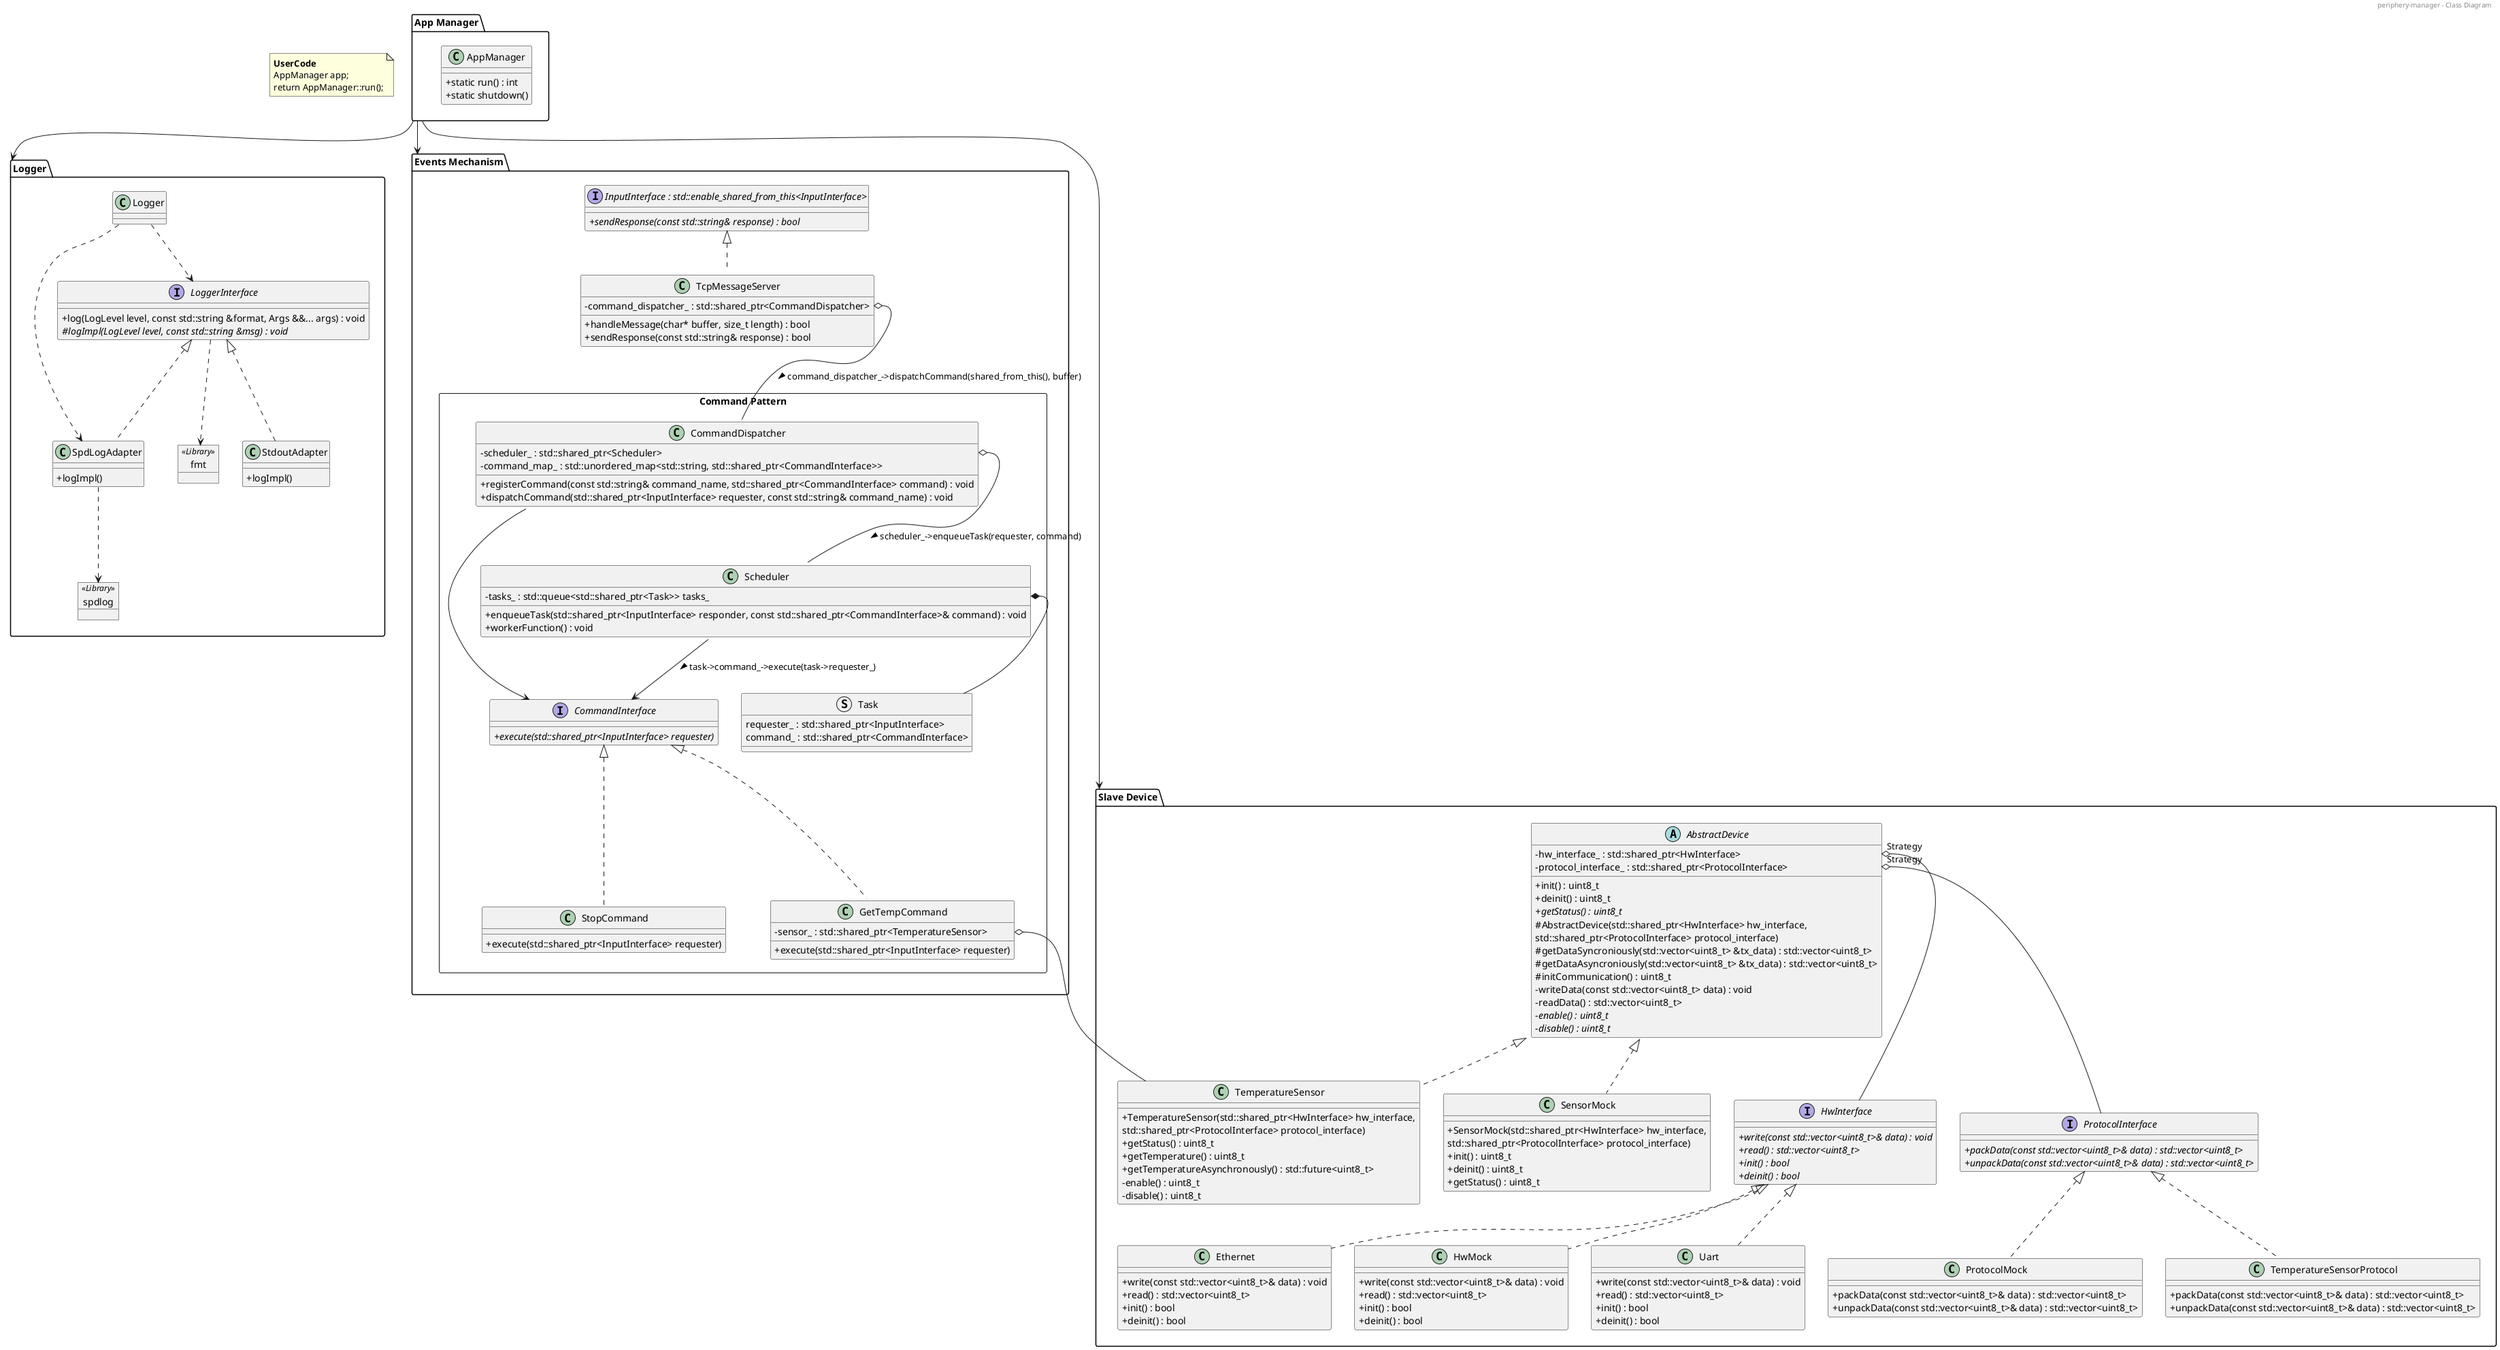 @startuml periphery-manager
'https://plantuml.com/class-diagram
skinparam classAttributeIconSize 0

header
    periphery-manager - Class Diagram
endheader

package "Logger" {
    object spdlog <<Library>> {
    }

    object fmt <<Library>> {
    }

    interface LoggerInterface {
        +log(LogLevel level, const std::string &format, Args &&... args) : void
        #{abstract}logImpl(LogLevel level, const std::string &msg) : void
    }

    class Logger {
    }

    class SpdLogAdapter implements LoggerInterface {
        +logImpl()
    }

    class StdoutAdapter implements LoggerInterface {
        +logImpl()
    }

    Logger ..> LoggerInterface
    Logger ..> SpdLogAdapter
    SpdLogAdapter ..> spdlog
    LoggerInterface ..> fmt
'    SpdLogAdapter "Adapter\nTemplate method" --|> LoggerInterface
'    StdoutAdapter "Adapter\nTemplate method" --|> LoggerInterface
}

package "Slave Device" {
    abstract AbstractDevice {
        -hw_interface_ : std::shared_ptr<HwInterface>
        -protocol_interface_ : std::shared_ptr<ProtocolInterface>
        +init() : uint8_t
        +deinit() : uint8_t
        +{abstract}getStatus() : uint8_t
        #AbstractDevice(std::shared_ptr<HwInterface> hw_interface,
            std::shared_ptr<ProtocolInterface> protocol_interface)
        #getDataSyncroniously(std::vector<uint8_t> &tx_data) : std::vector<uint8_t>
        #getDataAsyncroniously(std::vector<uint8_t> &tx_data) : std::vector<uint8_t>
        #initCommunication() : uint8_t
        -writeData(const std::vector<uint8_t> data) : void
        -readData() : std::vector<uint8_t>
        -{abstract}enable() : uint8_t
        -{abstract}disable() : uint8_t
    }

    class SensorMock implements AbstractDevice {
        +SensorMock(std::shared_ptr<HwInterface> hw_interface,
            std::shared_ptr<ProtocolInterface> protocol_interface)
        +init() : uint8_t
        +deinit() : uint8_t
        +getStatus() : uint8_t
    }

    class TemperatureSensor implements AbstractDevice {
        +TemperatureSensor(std::shared_ptr<HwInterface> hw_interface,
            std::shared_ptr<ProtocolInterface> protocol_interface)
        +getStatus() : uint8_t
        +getTemperature() : uint8_t
        +getTemperatureAsynchronously() : std::future<uint8_t>
        -enable() : uint8_t
        -disable() : uint8_t
    }

    interface HwInterface {
        +{abstract} write(const std::vector<uint8_t>& data) : void
        +{abstract} read() : std::vector<uint8_t>
        +{abstract} init() : bool
        +{abstract} deinit() : bool
    }

    class HwMock  implements HwInterface {
        +write(const std::vector<uint8_t>& data) : void
        +read() : std::vector<uint8_t>
        +init() : bool
        +deinit() : bool
    }

    class Uart implements HwInterface {
        +write(const std::vector<uint8_t>& data) : void
        +read() : std::vector<uint8_t>
        +init() : bool
        +deinit() : bool
    }

    class Ethernet implements HwInterface {
        +write(const std::vector<uint8_t>& data) : void
        +read() : std::vector<uint8_t>
        +init() : bool
        +deinit() : bool
    }

    interface ProtocolInterface {
        +{abstract}packData(const std::vector<uint8_t>& data) : std::vector<uint8_t>
        +{abstract}unpackData(const std::vector<uint8_t>& data) : std::vector<uint8_t>
    }

    class TemperatureSensorProtocol implements ProtocolInterface {
        +packData(const std::vector<uint8_t>& data) : std::vector<uint8_t>
        +unpackData(const std::vector<uint8_t>& data) : std::vector<uint8_t>
    }

    class ProtocolMock implements ProtocolInterface {
        +packData(const std::vector<uint8_t>& data) : std::vector<uint8_t>
        +unpackData(const std::vector<uint8_t>& data) : std::vector<uint8_t>
    }

    AbstractDevice::hw_interface_ "Strategy" o-- HwInterface
    AbstractDevice::protocol_interface_ "Strategy" o-- ProtocolInterface
}

package "Events Mechanism" {
    interface "InputInterface : std::enable_shared_from_this<InputInterface>" {
    +{abstract} sendResponse(const std::string& response) : bool
    }

    class TcpMessageServer implements "InputInterface : std::enable_shared_from_this<InputInterface>" {
        -command_dispatcher_ : std::shared_ptr<CommandDispatcher>
        +handleMessage(char* buffer, size_t length) : bool
        +sendResponse(const std::string& response) : bool
    }

    rectangle "Command Pattern" {
    class Scheduler {
        -tasks_ : std::queue<std::shared_ptr<Task>> tasks_
        +enqueueTask(std::shared_ptr<InputInterface> responder, const std::shared_ptr<CommandInterface>& command) : void
        +workerFunction() : void
    }

    struct Task {
        requester_ : std::shared_ptr<InputInterface>
        command_ : std::shared_ptr<CommandInterface>
    }

    class CommandDispatcher {
        -scheduler_ : std::shared_ptr<Scheduler>
        -command_map_ : std::unordered_map<std::string, std::shared_ptr<CommandInterface>>
        +registerCommand(const std::string& command_name, std::shared_ptr<CommandInterface> command) : void
        +dispatchCommand(std::shared_ptr<InputInterface> requester, const std::string& command_name) : void
    }

    interface CommandInterface {
        +{abstract}execute(std::shared_ptr<InputInterface> requester)
    }

    class StopCommand implements CommandInterface {
        +execute(std::shared_ptr<InputInterface> requester)
    }

    class GetTempCommand implements CommandInterface {
        -sensor_ : std::shared_ptr<TemperatureSensor>
        +execute(std::shared_ptr<InputInterface> requester)
    }

    TcpMessageServer::command_dispatcher_ o-- CommandDispatcher : command_dispatcher_->dispatchCommand(shared_from_this(), buffer) >
    CommandDispatcher::scheduler_ o-- Scheduler : scheduler_->enqueueTask(requester, command) >
    CommandDispatcher --> CommandInterface
    Scheduler::tasks_ *-- Task
    Scheduler --> CommandInterface : task->command_->execute(task->requester_) >
    }
}

GetTempCommand::sensor_ o-- TemperatureSensor

package "App Manager" {
    class AppManager {
    +static run() : int
    +static shutdown()
    }
}

"App Manager" --> "Events Mechanism"
"App Manager" --> "Logger"
"App Manager" --> "Slave Device"

note as UserCode
    **UserCode**
    AppManager app;
    return AppManager::run();
end note

@enduml
